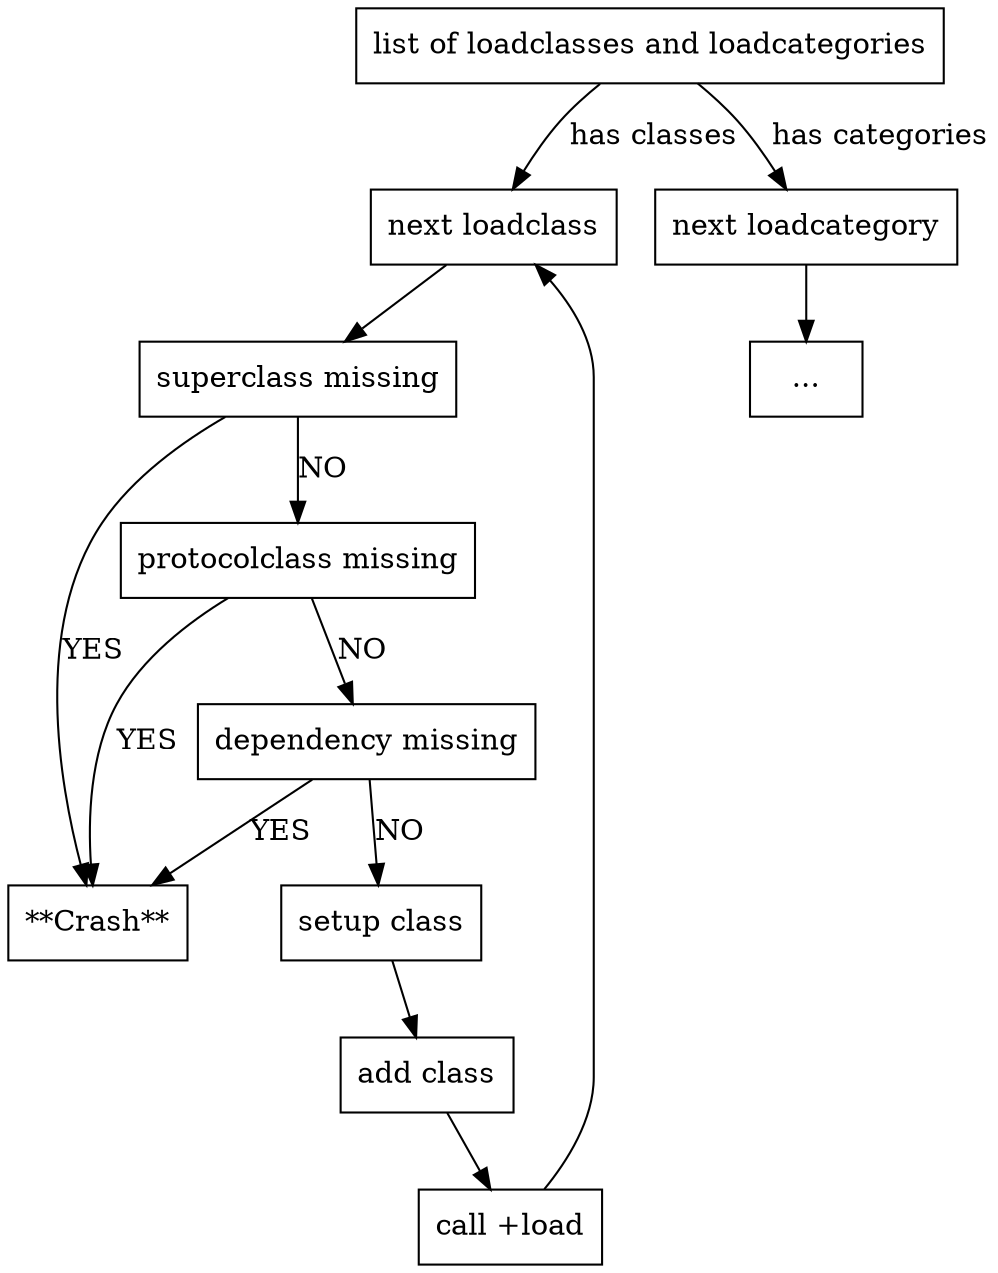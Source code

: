 digraph load_loop
{
   node [ shape="box"]


   "list of loadclasses and loadcategories" -> "next loadclass"     [ label=" has classes"]
   "list of loadclasses and loadcategories" -> "next loadcategory"  [ label=" has categories"]
   "list of loadclasses and loadcategories"

   { rank = same; "next loadclass"; "next loadcategory"}

   "next loadclass"        -> "superclass missing"
   "superclass missing"    -> "**Crash**"          [ label="YES"]
   "superclass missing"    -> "protocolclass missing"   [ label="NO"]
   "protocolclass missing" -> "**Crash**"          [ label="YES"]
   "protocolclass missing" -> "dependency missing" [ label="NO"]
   "dependency missing"    -> "**Crash**"          [ label="YES"]
   "dependency missing"    -> "setup class"        [ label="NO"]
   "setup class"           -> "add class"
   "add class"             -> "call +load"
   "call +load"            -> "next loadclass"


   "next loadcategory"      -> "..."
}